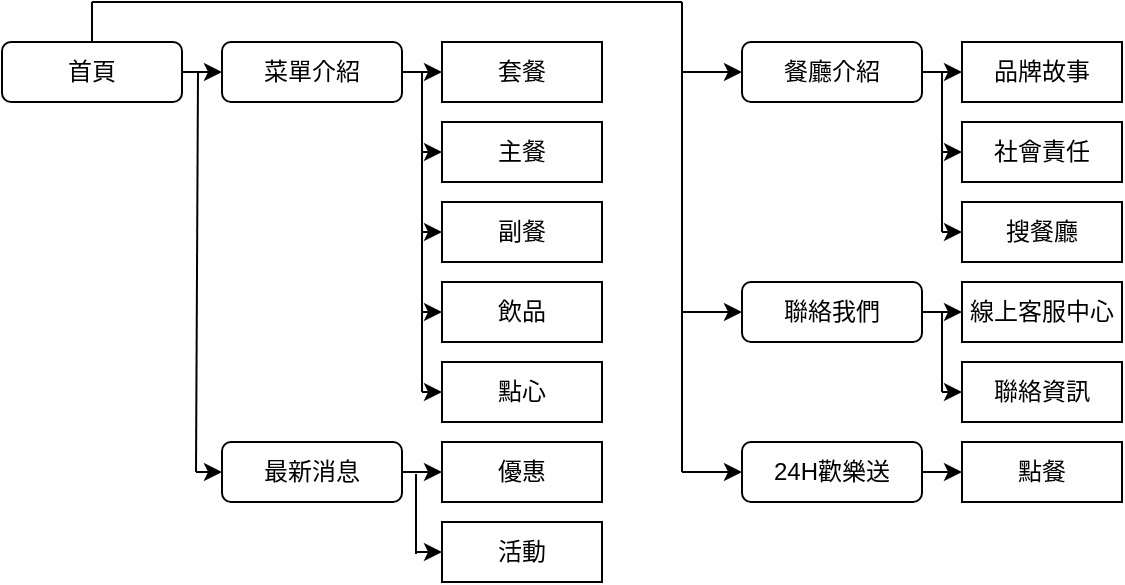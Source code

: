<mxfile version="13.0.3" type="device"><diagram id="ytob977XzALczrX3qIN3" name="第1頁"><mxGraphModel dx="998" dy="639" grid="1" gridSize="10" guides="1" tooltips="1" connect="1" arrows="1" fold="1" page="1" pageScale="1" pageWidth="1654" pageHeight="1169" math="0" shadow="0"><root><mxCell id="0"/><mxCell id="1" parent="0"/><mxCell id="kAFiuuj4ftli_2um2JWH-2" value="菜單介紹" style="rounded=1;whiteSpace=wrap;html=1;" vertex="1" parent="1"><mxGeometry x="340" y="130" width="90" height="30" as="geometry"/></mxCell><mxCell id="kAFiuuj4ftli_2um2JWH-10" value="套餐" style="rounded=0;whiteSpace=wrap;html=1;" vertex="1" parent="1"><mxGeometry x="450" y="130" width="80" height="30" as="geometry"/></mxCell><mxCell id="kAFiuuj4ftli_2um2JWH-12" value="主餐" style="rounded=0;whiteSpace=wrap;html=1;" vertex="1" parent="1"><mxGeometry x="450" y="170" width="80" height="30" as="geometry"/></mxCell><mxCell id="kAFiuuj4ftli_2um2JWH-14" value="副餐" style="rounded=0;whiteSpace=wrap;html=1;" vertex="1" parent="1"><mxGeometry x="450" y="210" width="80" height="30" as="geometry"/></mxCell><mxCell id="kAFiuuj4ftli_2um2JWH-15" value="飲品" style="rounded=0;whiteSpace=wrap;html=1;" vertex="1" parent="1"><mxGeometry x="450" y="250" width="80" height="30" as="geometry"/></mxCell><mxCell id="kAFiuuj4ftli_2um2JWH-17" value="點心" style="rounded=0;whiteSpace=wrap;html=1;" vertex="1" parent="1"><mxGeometry x="450" y="290" width="80" height="30" as="geometry"/></mxCell><mxCell id="kAFiuuj4ftli_2um2JWH-18" value="最新消息" style="rounded=1;whiteSpace=wrap;html=1;" vertex="1" parent="1"><mxGeometry x="340" y="330" width="90" height="30" as="geometry"/></mxCell><mxCell id="kAFiuuj4ftli_2um2JWH-19" value="餐廳介紹" style="rounded=1;whiteSpace=wrap;html=1;" vertex="1" parent="1"><mxGeometry x="600" y="130" width="90" height="30" as="geometry"/></mxCell><mxCell id="kAFiuuj4ftli_2um2JWH-20" value="聯絡我們" style="rounded=1;whiteSpace=wrap;html=1;" vertex="1" parent="1"><mxGeometry x="600" y="250" width="90" height="30" as="geometry"/></mxCell><mxCell id="kAFiuuj4ftli_2um2JWH-21" value="24H歡樂送" style="rounded=1;whiteSpace=wrap;html=1;" vertex="1" parent="1"><mxGeometry x="600" y="330" width="90" height="30" as="geometry"/></mxCell><mxCell id="kAFiuuj4ftli_2um2JWH-22" value="首頁" style="rounded=1;whiteSpace=wrap;html=1;" vertex="1" parent="1"><mxGeometry x="230" y="130" width="90" height="30" as="geometry"/></mxCell><mxCell id="kAFiuuj4ftli_2um2JWH-23" value="優惠" style="rounded=0;whiteSpace=wrap;html=1;" vertex="1" parent="1"><mxGeometry x="450" y="330" width="80" height="30" as="geometry"/></mxCell><mxCell id="kAFiuuj4ftli_2um2JWH-24" value="活動" style="rounded=0;whiteSpace=wrap;html=1;" vertex="1" parent="1"><mxGeometry x="450" y="370" width="80" height="30" as="geometry"/></mxCell><mxCell id="kAFiuuj4ftli_2um2JWH-25" value="品牌故事" style="rounded=0;whiteSpace=wrap;html=1;" vertex="1" parent="1"><mxGeometry x="710" y="130" width="80" height="30" as="geometry"/></mxCell><mxCell id="kAFiuuj4ftli_2um2JWH-26" value="社會責任" style="rounded=0;whiteSpace=wrap;html=1;" vertex="1" parent="1"><mxGeometry x="710" y="170" width="80" height="30" as="geometry"/></mxCell><mxCell id="kAFiuuj4ftli_2um2JWH-27" value="搜餐廳" style="rounded=0;whiteSpace=wrap;html=1;" vertex="1" parent="1"><mxGeometry x="710" y="210" width="80" height="30" as="geometry"/></mxCell><mxCell id="kAFiuuj4ftli_2um2JWH-28" value="線上客服中心" style="rounded=0;whiteSpace=wrap;html=1;" vertex="1" parent="1"><mxGeometry x="710" y="250" width="80" height="30" as="geometry"/></mxCell><mxCell id="kAFiuuj4ftli_2um2JWH-29" value="聯絡資訊" style="rounded=0;whiteSpace=wrap;html=1;" vertex="1" parent="1"><mxGeometry x="710" y="290" width="80" height="30" as="geometry"/></mxCell><mxCell id="kAFiuuj4ftli_2um2JWH-32" value="點餐" style="rounded=0;whiteSpace=wrap;html=1;" vertex="1" parent="1"><mxGeometry x="710" y="330" width="80" height="30" as="geometry"/></mxCell><mxCell id="kAFiuuj4ftli_2um2JWH-33" value="" style="endArrow=classic;html=1;exitX=1;exitY=0.5;exitDx=0;exitDy=0;entryX=0;entryY=0.5;entryDx=0;entryDy=0;" edge="1" parent="1" source="kAFiuuj4ftli_2um2JWH-22" target="kAFiuuj4ftli_2um2JWH-2"><mxGeometry width="50" height="50" relative="1" as="geometry"><mxPoint x="320" y="270" as="sourcePoint"/><mxPoint x="370" y="220" as="targetPoint"/></mxGeometry></mxCell><mxCell id="kAFiuuj4ftli_2um2JWH-36" value="" style="endArrow=none;html=1;" edge="1" parent="1"><mxGeometry width="50" height="50" relative="1" as="geometry"><mxPoint x="327" y="345" as="sourcePoint"/><mxPoint x="328" y="145" as="targetPoint"/></mxGeometry></mxCell><mxCell id="kAFiuuj4ftli_2um2JWH-37" value="" style="endArrow=classic;html=1;entryX=0;entryY=0.5;entryDx=0;entryDy=0;" edge="1" parent="1" target="kAFiuuj4ftli_2um2JWH-18"><mxGeometry width="50" height="50" relative="1" as="geometry"><mxPoint x="327" y="345" as="sourcePoint"/><mxPoint x="320" y="370" as="targetPoint"/></mxGeometry></mxCell><mxCell id="kAFiuuj4ftli_2um2JWH-38" value="" style="endArrow=none;html=1;" edge="1" parent="1"><mxGeometry width="50" height="50" relative="1" as="geometry"><mxPoint x="437" y="386" as="sourcePoint"/><mxPoint x="437" y="346" as="targetPoint"/></mxGeometry></mxCell><mxCell id="kAFiuuj4ftli_2um2JWH-39" value="" style="endArrow=classic;html=1;exitX=1;exitY=0.5;exitDx=0;exitDy=0;entryX=0;entryY=0.5;entryDx=0;entryDy=0;" edge="1" parent="1" source="kAFiuuj4ftli_2um2JWH-18" target="kAFiuuj4ftli_2um2JWH-23"><mxGeometry width="50" height="50" relative="1" as="geometry"><mxPoint x="590" y="460" as="sourcePoint"/><mxPoint x="640" y="410" as="targetPoint"/></mxGeometry></mxCell><mxCell id="kAFiuuj4ftli_2um2JWH-40" value="" style="endArrow=classic;html=1;entryX=0;entryY=0.5;entryDx=0;entryDy=0;" edge="1" parent="1" target="kAFiuuj4ftli_2um2JWH-24"><mxGeometry width="50" height="50" relative="1" as="geometry"><mxPoint x="437" y="385" as="sourcePoint"/><mxPoint x="430" y="400" as="targetPoint"/></mxGeometry></mxCell><mxCell id="kAFiuuj4ftli_2um2JWH-41" value="" style="endArrow=classic;html=1;entryX=0;entryY=0.5;entryDx=0;entryDy=0;" edge="1" parent="1" target="kAFiuuj4ftli_2um2JWH-12"><mxGeometry width="50" height="50" relative="1" as="geometry"><mxPoint x="440" y="185" as="sourcePoint"/><mxPoint x="420" y="210" as="targetPoint"/></mxGeometry></mxCell><mxCell id="kAFiuuj4ftli_2um2JWH-42" value="" style="endArrow=classic;html=1;entryX=0;entryY=0.5;entryDx=0;entryDy=0;" edge="1" parent="1" target="kAFiuuj4ftli_2um2JWH-14"><mxGeometry width="50" height="50" relative="1" as="geometry"><mxPoint x="440" y="225" as="sourcePoint"/><mxPoint x="370" y="430" as="targetPoint"/></mxGeometry></mxCell><mxCell id="kAFiuuj4ftli_2um2JWH-43" value="" style="endArrow=classic;html=1;entryX=0;entryY=0.5;entryDx=0;entryDy=0;" edge="1" parent="1" target="kAFiuuj4ftli_2um2JWH-15"><mxGeometry width="50" height="50" relative="1" as="geometry"><mxPoint x="440" y="265" as="sourcePoint"/><mxPoint x="440" y="460" as="targetPoint"/></mxGeometry></mxCell><mxCell id="kAFiuuj4ftli_2um2JWH-44" value="" style="endArrow=classic;html=1;entryX=0;entryY=0.5;entryDx=0;entryDy=0;" edge="1" parent="1" target="kAFiuuj4ftli_2um2JWH-17"><mxGeometry width="50" height="50" relative="1" as="geometry"><mxPoint x="440" y="305" as="sourcePoint"/><mxPoint x="400" y="220" as="targetPoint"/></mxGeometry></mxCell><mxCell id="kAFiuuj4ftli_2um2JWH-45" value="" style="endArrow=classic;html=1;entryX=0;entryY=0.5;entryDx=0;entryDy=0;exitX=1;exitY=0.5;exitDx=0;exitDy=0;" edge="1" parent="1" source="kAFiuuj4ftli_2um2JWH-2" target="kAFiuuj4ftli_2um2JWH-10"><mxGeometry width="50" height="50" relative="1" as="geometry"><mxPoint x="370" y="250" as="sourcePoint"/><mxPoint x="420" y="200" as="targetPoint"/></mxGeometry></mxCell><mxCell id="kAFiuuj4ftli_2um2JWH-46" value="" style="endArrow=none;html=1;" edge="1" parent="1"><mxGeometry width="50" height="50" relative="1" as="geometry"><mxPoint x="440" y="305" as="sourcePoint"/><mxPoint x="440" y="145" as="targetPoint"/></mxGeometry></mxCell><mxCell id="kAFiuuj4ftli_2um2JWH-47" value="" style="endArrow=none;html=1;" edge="1" parent="1"><mxGeometry width="50" height="50" relative="1" as="geometry"><mxPoint x="570" y="345" as="sourcePoint"/><mxPoint x="570" y="110" as="targetPoint"/></mxGeometry></mxCell><mxCell id="kAFiuuj4ftli_2um2JWH-48" value="" style="endArrow=classic;html=1;entryX=0;entryY=0.5;entryDx=0;entryDy=0;" edge="1" parent="1" target="kAFiuuj4ftli_2um2JWH-19"><mxGeometry width="50" height="50" relative="1" as="geometry"><mxPoint x="570" y="145" as="sourcePoint"/><mxPoint x="660" y="180" as="targetPoint"/></mxGeometry></mxCell><mxCell id="kAFiuuj4ftli_2um2JWH-49" value="" style="endArrow=classic;html=1;entryX=0;entryY=0.5;entryDx=0;entryDy=0;" edge="1" parent="1" target="kAFiuuj4ftli_2um2JWH-20"><mxGeometry width="50" height="50" relative="1" as="geometry"><mxPoint x="570" y="265" as="sourcePoint"/><mxPoint x="570" y="460" as="targetPoint"/></mxGeometry></mxCell><mxCell id="kAFiuuj4ftli_2um2JWH-50" value="" style="endArrow=classic;html=1;entryX=0;entryY=0.5;entryDx=0;entryDy=0;" edge="1" parent="1" target="kAFiuuj4ftli_2um2JWH-21"><mxGeometry width="50" height="50" relative="1" as="geometry"><mxPoint x="570" y="345" as="sourcePoint"/><mxPoint x="750" y="330" as="targetPoint"/></mxGeometry></mxCell><mxCell id="kAFiuuj4ftli_2um2JWH-51" value="" style="endArrow=none;html=1;" edge="1" parent="1"><mxGeometry width="50" height="50" relative="1" as="geometry"><mxPoint x="275" y="110" as="sourcePoint"/><mxPoint x="570" y="110" as="targetPoint"/></mxGeometry></mxCell><mxCell id="kAFiuuj4ftli_2um2JWH-52" value="" style="endArrow=none;html=1;entryX=0.5;entryY=0;entryDx=0;entryDy=0;" edge="1" parent="1" target="kAFiuuj4ftli_2um2JWH-22"><mxGeometry width="50" height="50" relative="1" as="geometry"><mxPoint x="275" y="110" as="sourcePoint"/><mxPoint x="330" y="190" as="targetPoint"/></mxGeometry></mxCell><mxCell id="kAFiuuj4ftli_2um2JWH-53" value="" style="endArrow=classic;html=1;entryX=0;entryY=0.5;entryDx=0;entryDy=0;exitX=1;exitY=0.5;exitDx=0;exitDy=0;" edge="1" parent="1" source="kAFiuuj4ftli_2um2JWH-19" target="kAFiuuj4ftli_2um2JWH-25"><mxGeometry width="50" height="50" relative="1" as="geometry"><mxPoint x="700" y="480" as="sourcePoint"/><mxPoint x="750" y="430" as="targetPoint"/></mxGeometry></mxCell><mxCell id="kAFiuuj4ftli_2um2JWH-54" value="" style="endArrow=classic;html=1;entryX=0;entryY=0.5;entryDx=0;entryDy=0;" edge="1" parent="1" target="kAFiuuj4ftli_2um2JWH-26"><mxGeometry width="50" height="50" relative="1" as="geometry"><mxPoint x="700" y="185" as="sourcePoint"/><mxPoint x="650" y="160" as="targetPoint"/></mxGeometry></mxCell><mxCell id="kAFiuuj4ftli_2um2JWH-55" value="" style="endArrow=classic;html=1;entryX=0;entryY=0.5;entryDx=0;entryDy=0;" edge="1" parent="1" target="kAFiuuj4ftli_2um2JWH-27"><mxGeometry width="50" height="50" relative="1" as="geometry"><mxPoint x="700" y="225" as="sourcePoint"/><mxPoint x="640" y="450" as="targetPoint"/></mxGeometry></mxCell><mxCell id="kAFiuuj4ftli_2um2JWH-56" value="" style="endArrow=classic;html=1;entryX=0;entryY=0.5;entryDx=0;entryDy=0;exitX=1;exitY=0.5;exitDx=0;exitDy=0;" edge="1" parent="1" source="kAFiuuj4ftli_2um2JWH-20" target="kAFiuuj4ftli_2um2JWH-28"><mxGeometry width="50" height="50" relative="1" as="geometry"><mxPoint x="670" y="460" as="sourcePoint"/><mxPoint x="720" y="410" as="targetPoint"/></mxGeometry></mxCell><mxCell id="kAFiuuj4ftli_2um2JWH-57" value="" style="endArrow=classic;html=1;entryX=0;entryY=0.5;entryDx=0;entryDy=0;" edge="1" parent="1" target="kAFiuuj4ftli_2um2JWH-29"><mxGeometry width="50" height="50" relative="1" as="geometry"><mxPoint x="700" y="305" as="sourcePoint"/><mxPoint x="590" y="420" as="targetPoint"/></mxGeometry></mxCell><mxCell id="kAFiuuj4ftli_2um2JWH-58" value="" style="endArrow=classic;html=1;entryX=0;entryY=0.5;entryDx=0;entryDy=0;exitX=1;exitY=0.5;exitDx=0;exitDy=0;" edge="1" parent="1" source="kAFiuuj4ftli_2um2JWH-21" target="kAFiuuj4ftli_2um2JWH-32"><mxGeometry width="50" height="50" relative="1" as="geometry"><mxPoint x="700" y="450" as="sourcePoint"/><mxPoint x="750" y="400" as="targetPoint"/></mxGeometry></mxCell><mxCell id="kAFiuuj4ftli_2um2JWH-59" value="" style="endArrow=none;html=1;" edge="1" parent="1"><mxGeometry width="50" height="50" relative="1" as="geometry"><mxPoint x="700" y="225" as="sourcePoint"/><mxPoint x="700" y="145" as="targetPoint"/></mxGeometry></mxCell><mxCell id="kAFiuuj4ftli_2um2JWH-60" value="" style="endArrow=none;html=1;" edge="1" parent="1"><mxGeometry width="50" height="50" relative="1" as="geometry"><mxPoint x="700" y="305" as="sourcePoint"/><mxPoint x="700" y="265" as="targetPoint"/></mxGeometry></mxCell></root></mxGraphModel></diagram></mxfile>